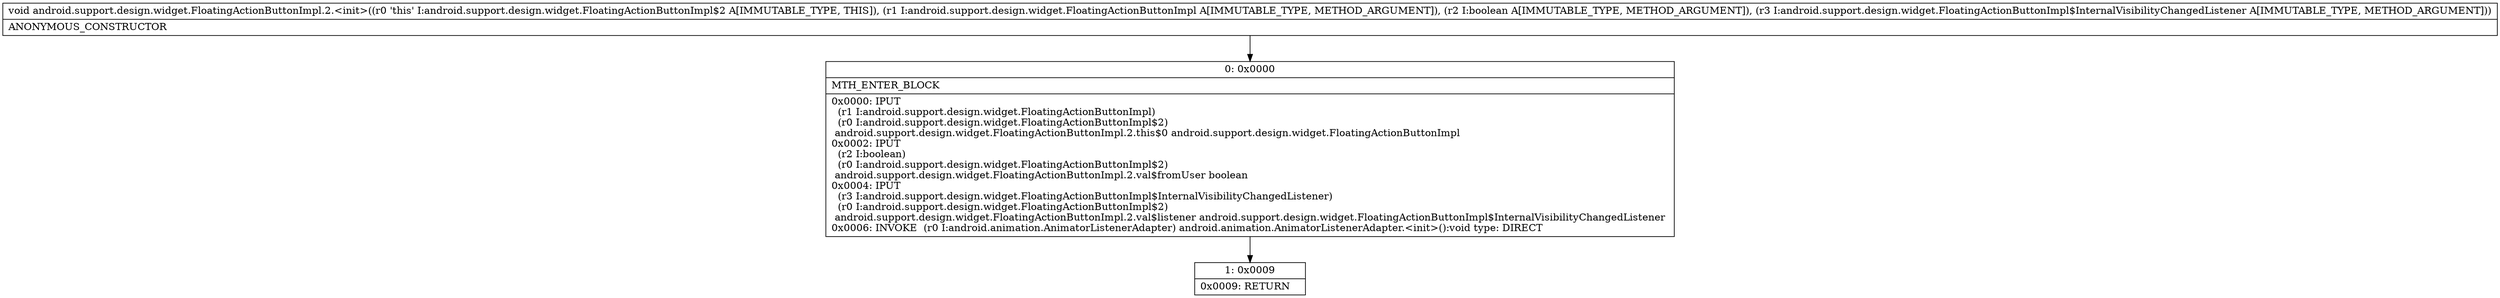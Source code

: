 digraph "CFG forandroid.support.design.widget.FloatingActionButtonImpl.2.\<init\>(Landroid\/support\/design\/widget\/FloatingActionButtonImpl;ZLandroid\/support\/design\/widget\/FloatingActionButtonImpl$InternalVisibilityChangedListener;)V" {
Node_0 [shape=record,label="{0\:\ 0x0000|MTH_ENTER_BLOCK\l|0x0000: IPUT  \l  (r1 I:android.support.design.widget.FloatingActionButtonImpl)\l  (r0 I:android.support.design.widget.FloatingActionButtonImpl$2)\l android.support.design.widget.FloatingActionButtonImpl.2.this$0 android.support.design.widget.FloatingActionButtonImpl \l0x0002: IPUT  \l  (r2 I:boolean)\l  (r0 I:android.support.design.widget.FloatingActionButtonImpl$2)\l android.support.design.widget.FloatingActionButtonImpl.2.val$fromUser boolean \l0x0004: IPUT  \l  (r3 I:android.support.design.widget.FloatingActionButtonImpl$InternalVisibilityChangedListener)\l  (r0 I:android.support.design.widget.FloatingActionButtonImpl$2)\l android.support.design.widget.FloatingActionButtonImpl.2.val$listener android.support.design.widget.FloatingActionButtonImpl$InternalVisibilityChangedListener \l0x0006: INVOKE  (r0 I:android.animation.AnimatorListenerAdapter) android.animation.AnimatorListenerAdapter.\<init\>():void type: DIRECT \l}"];
Node_1 [shape=record,label="{1\:\ 0x0009|0x0009: RETURN   \l}"];
MethodNode[shape=record,label="{void android.support.design.widget.FloatingActionButtonImpl.2.\<init\>((r0 'this' I:android.support.design.widget.FloatingActionButtonImpl$2 A[IMMUTABLE_TYPE, THIS]), (r1 I:android.support.design.widget.FloatingActionButtonImpl A[IMMUTABLE_TYPE, METHOD_ARGUMENT]), (r2 I:boolean A[IMMUTABLE_TYPE, METHOD_ARGUMENT]), (r3 I:android.support.design.widget.FloatingActionButtonImpl$InternalVisibilityChangedListener A[IMMUTABLE_TYPE, METHOD_ARGUMENT]))  | ANONYMOUS_CONSTRUCTOR\l}"];
MethodNode -> Node_0;
Node_0 -> Node_1;
}

